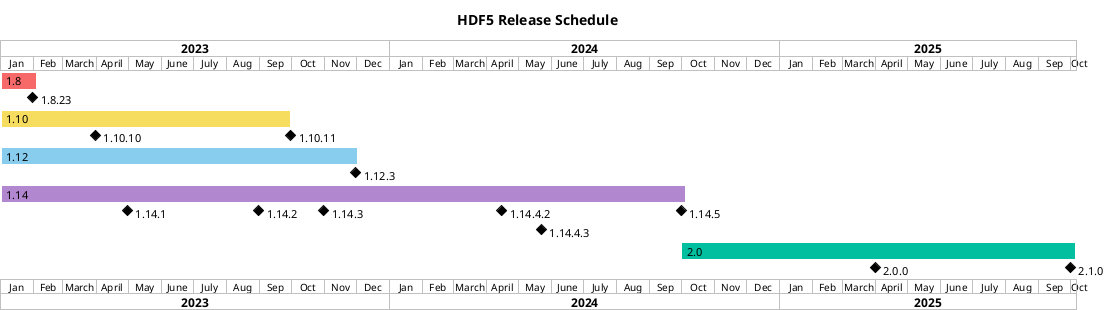 The release timeline was generated on PlantUML (https://plantuml.com)

The current script:

@startgantt

title HDF5 Release Schedule

projectscale monthly
Project starts 2023-01-01

[1.8] starts 2023-01-01 and lasts 5 weeks
[1.8.23] happens 2023-01-31
[1.8] is colored in #F76969

[1.10] starts 2023-01-01 and lasts 39 weeks
[1.10.10] happens 2023-03-31
[1.10.11] happens 2023-09-30
[1.10.11] displays on same row as [1.10.10]
[1.10] is colored in #F6DD60

[1.12] starts 2023-01-01 and lasts 48 weeks
[1.12.3] happens 2023-11-30
[1.12] is colored in #88CCEE

[1.14] starts at 2023-01-01 and lasts 92 weeks
[1.14.1] happens at 2023-04-30
[1.14.2] happens at 2023-08-31
[1.14.3] happens at 2023-10-31
[1.14.4.2] happens at 2024-04-15
[1.14.4.3] happens at 2024-05-22
[1.14.5] happens at 2024-09-30
[1.14.1] displays on same row as [1.14.1]
[1.14.2] displays on same row as [1.14.1]
[1.14.3] displays on same row as [1.14.1]
[1.14.4.2] displays on same row as [1.14.1]
[1.14.5] displays on same row as [1.14.1]
[1.14] is colored in #B187CF

[2.0] starts at 2024-09-30 and lasts 53 weeks
[2.0.0] happens at 2025-03-31
[2.1.0] happens at 2025-09-30
[2.1.0] displays on same row as [2.0.0]
[2.0] is colored in #02BFA0

@endgantt
